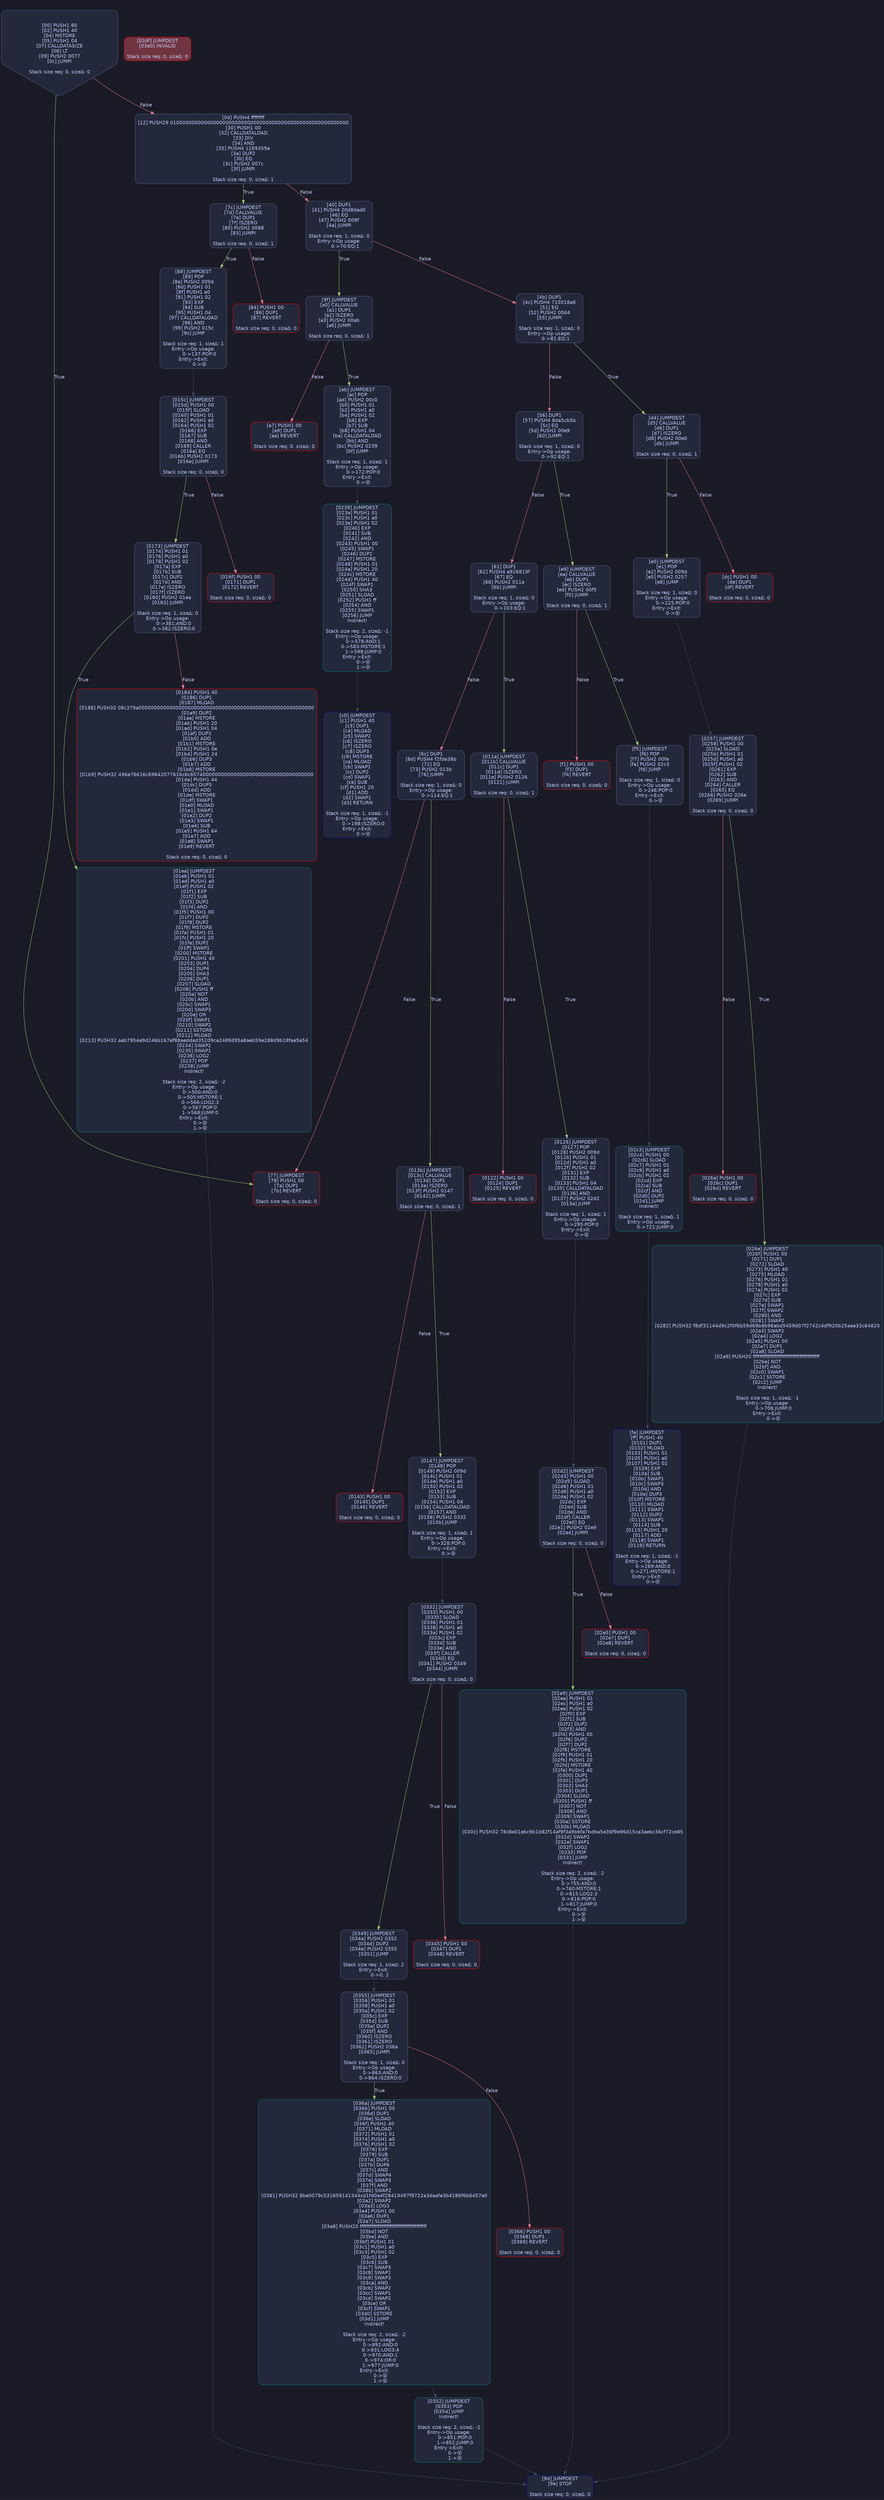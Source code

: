 digraph G {
    node [shape=box, style="filled, rounded", color="#565f89", fontcolor="#c0caf5", fontname="Helvetica", fillcolor="#24283b"];
    edge [color="#414868", fontcolor="#c0caf5", fontname="Helvetica"];
    bgcolor="#1a1b26";
    0 [ label = "[00] PUSH1 80
[02] PUSH1 40
[04] MSTORE
[05] PUSH1 04
[07] CALLDATASIZE
[08] LT
[09] PUSH2 0077
[0c] JUMPI

Stack size req: 0, sizeΔ: 0
" shape = invhouse]
    1 [ label = "[0d] PUSH4 ffffffff
[12] PUSH29 0100000000000000000000000000000000000000000000000000000000
[30] PUSH1 00
[32] CALLDATALOAD
[33] DIV
[34] AND
[35] PUSH4 1269359a
[3a] DUP2
[3b] EQ
[3c] PUSH2 007c
[3f] JUMPI

Stack size req: 0, sizeΔ: 1
"]
    2 [ label = "[40] DUP1
[41] PUSH4 20d8dad0
[46] EQ
[47] PUSH2 009f
[4a] JUMPI

Stack size req: 1, sizeΔ: 0
Entry->Op usage:
	0->70:EQ:1
"]
    3 [ label = "[4b] DUP1
[4c] PUSH4 715018a6
[51] EQ
[52] PUSH2 00d4
[55] JUMPI

Stack size req: 1, sizeΔ: 0
Entry->Op usage:
	0->81:EQ:1
"]
    4 [ label = "[56] DUP1
[57] PUSH4 8da5cb5b
[5c] EQ
[5d] PUSH2 00e9
[60] JUMPI

Stack size req: 1, sizeΔ: 0
Entry->Op usage:
	0->92:EQ:1
"]
    5 [ label = "[61] DUP1
[62] PUSH4 a926819f
[67] EQ
[68] PUSH2 011a
[6b] JUMPI

Stack size req: 1, sizeΔ: 0
Entry->Op usage:
	0->103:EQ:1
"]
    6 [ label = "[6c] DUP1
[6d] PUSH4 f2fde38b
[72] EQ
[73] PUSH2 013b
[76] JUMPI

Stack size req: 1, sizeΔ: 0
Entry->Op usage:
	0->114:EQ:1
"]
    7 [ label = "[77] JUMPDEST
[78] PUSH1 00
[7a] DUP1
[7b] REVERT

Stack size req: 0, sizeΔ: 0
" color = "red"]
    8 [ label = "[7c] JUMPDEST
[7d] CALLVALUE
[7e] DUP1
[7f] ISZERO
[80] PUSH2 0088
[83] JUMPI

Stack size req: 0, sizeΔ: 1
"]
    9 [ label = "[84] PUSH1 00
[86] DUP1
[87] REVERT

Stack size req: 0, sizeΔ: 0
" color = "red"]
    10 [ label = "[88] JUMPDEST
[89] POP
[8a] PUSH2 009d
[8d] PUSH1 01
[8f] PUSH1 a0
[91] PUSH1 02
[93] EXP
[94] SUB
[95] PUSH1 04
[97] CALLDATALOAD
[98] AND
[99] PUSH2 015c
[9c] JUMP

Stack size req: 1, sizeΔ: 1
Entry->Op usage:
	0->137:POP:0
Entry->Exit:
	0->😵
"]
    11 [ label = "[9d] JUMPDEST
[9e] STOP

Stack size req: 0, sizeΔ: 0
" color = "darkblue"]
    12 [ label = "[9f] JUMPDEST
[a0] CALLVALUE
[a1] DUP1
[a2] ISZERO
[a3] PUSH2 00ab
[a6] JUMPI

Stack size req: 0, sizeΔ: 1
"]
    13 [ label = "[a7] PUSH1 00
[a9] DUP1
[aa] REVERT

Stack size req: 0, sizeΔ: 0
" color = "red"]
    14 [ label = "[ab] JUMPDEST
[ac] POP
[ad] PUSH2 00c0
[b0] PUSH1 01
[b2] PUSH1 a0
[b4] PUSH1 02
[b6] EXP
[b7] SUB
[b8] PUSH1 04
[ba] CALLDATALOAD
[bb] AND
[bc] PUSH2 0239
[bf] JUMP

Stack size req: 1, sizeΔ: 1
Entry->Op usage:
	0->172:POP:0
Entry->Exit:
	0->😵
"]
    15 [ label = "[c0] JUMPDEST
[c1] PUSH1 40
[c3] DUP1
[c4] MLOAD
[c5] SWAP2
[c6] ISZERO
[c7] ISZERO
[c8] DUP3
[c9] MSTORE
[ca] MLOAD
[cb] SWAP1
[cc] DUP2
[cd] SWAP1
[ce] SUB
[cf] PUSH1 20
[d1] ADD
[d2] SWAP1
[d3] RETURN

Stack size req: 1, sizeΔ: -1
Entry->Op usage:
	0->198:ISZERO:0
Entry->Exit:
	0->😵
" color = "darkblue"]
    16 [ label = "[d4] JUMPDEST
[d5] CALLVALUE
[d6] DUP1
[d7] ISZERO
[d8] PUSH2 00e0
[db] JUMPI

Stack size req: 0, sizeΔ: 1
"]
    17 [ label = "[dc] PUSH1 00
[de] DUP1
[df] REVERT

Stack size req: 0, sizeΔ: 0
" color = "red"]
    18 [ label = "[e0] JUMPDEST
[e1] POP
[e2] PUSH2 009d
[e5] PUSH2 0257
[e8] JUMP

Stack size req: 1, sizeΔ: 0
Entry->Op usage:
	0->225:POP:0
Entry->Exit:
	0->😵
"]
    19 [ label = "[e9] JUMPDEST
[ea] CALLVALUE
[eb] DUP1
[ec] ISZERO
[ed] PUSH2 00f5
[f0] JUMPI

Stack size req: 0, sizeΔ: 1
"]
    20 [ label = "[f1] PUSH1 00
[f3] DUP1
[f4] REVERT

Stack size req: 0, sizeΔ: 0
" color = "red"]
    21 [ label = "[f5] JUMPDEST
[f6] POP
[f7] PUSH2 00fe
[fa] PUSH2 02c3
[fd] JUMP

Stack size req: 1, sizeΔ: 0
Entry->Op usage:
	0->246:POP:0
Entry->Exit:
	0->😵
"]
    22 [ label = "[fe] JUMPDEST
[ff] PUSH1 40
[0101] DUP1
[0102] MLOAD
[0103] PUSH1 01
[0105] PUSH1 a0
[0107] PUSH1 02
[0109] EXP
[010a] SUB
[010b] SWAP1
[010c] SWAP3
[010d] AND
[010e] DUP3
[010f] MSTORE
[0110] MLOAD
[0111] SWAP1
[0112] DUP2
[0113] SWAP1
[0114] SUB
[0115] PUSH1 20
[0117] ADD
[0118] SWAP1
[0119] RETURN

Stack size req: 1, sizeΔ: -1
Entry->Op usage:
	0->269:AND:0
	0->271:MSTORE:1
Entry->Exit:
	0->😵
" color = "darkblue"]
    23 [ label = "[011a] JUMPDEST
[011b] CALLVALUE
[011c] DUP1
[011d] ISZERO
[011e] PUSH2 0126
[0121] JUMPI

Stack size req: 0, sizeΔ: 1
"]
    24 [ label = "[0122] PUSH1 00
[0124] DUP1
[0125] REVERT

Stack size req: 0, sizeΔ: 0
" color = "red"]
    25 [ label = "[0126] JUMPDEST
[0127] POP
[0128] PUSH2 009d
[012b] PUSH1 01
[012d] PUSH1 a0
[012f] PUSH1 02
[0131] EXP
[0132] SUB
[0133] PUSH1 04
[0135] CALLDATALOAD
[0136] AND
[0137] PUSH2 02d2
[013a] JUMP

Stack size req: 1, sizeΔ: 1
Entry->Op usage:
	0->295:POP:0
Entry->Exit:
	0->😵
"]
    26 [ label = "[013b] JUMPDEST
[013c] CALLVALUE
[013d] DUP1
[013e] ISZERO
[013f] PUSH2 0147
[0142] JUMPI

Stack size req: 0, sizeΔ: 1
"]
    27 [ label = "[0143] PUSH1 00
[0145] DUP1
[0146] REVERT

Stack size req: 0, sizeΔ: 0
" color = "red"]
    28 [ label = "[0147] JUMPDEST
[0148] POP
[0149] PUSH2 009d
[014c] PUSH1 01
[014e] PUSH1 a0
[0150] PUSH1 02
[0152] EXP
[0153] SUB
[0154] PUSH1 04
[0156] CALLDATALOAD
[0157] AND
[0158] PUSH2 0332
[015b] JUMP

Stack size req: 1, sizeΔ: 1
Entry->Op usage:
	0->328:POP:0
Entry->Exit:
	0->😵
"]
    29 [ label = "[015c] JUMPDEST
[015d] PUSH1 00
[015f] SLOAD
[0160] PUSH1 01
[0162] PUSH1 a0
[0164] PUSH1 02
[0166] EXP
[0167] SUB
[0168] AND
[0169] CALLER
[016a] EQ
[016b] PUSH2 0173
[016e] JUMPI

Stack size req: 0, sizeΔ: 0
"]
    30 [ label = "[016f] PUSH1 00
[0171] DUP1
[0172] REVERT

Stack size req: 0, sizeΔ: 0
" color = "red"]
    31 [ label = "[0173] JUMPDEST
[0174] PUSH1 01
[0176] PUSH1 a0
[0178] PUSH1 02
[017a] EXP
[017b] SUB
[017c] DUP2
[017d] AND
[017e] ISZERO
[017f] ISZERO
[0180] PUSH2 01ea
[0183] JUMPI

Stack size req: 1, sizeΔ: 0
Entry->Op usage:
	0->381:AND:0
	0->382:ISZERO:0
"]
    32 [ label = "[0184] PUSH1 40
[0186] DUP1
[0187] MLOAD
[0188] PUSH32 08c379a000000000000000000000000000000000000000000000000000000000
[01a9] DUP2
[01aa] MSTORE
[01ab] PUSH1 20
[01ad] PUSH1 04
[01af] DUP3
[01b0] ADD
[01b1] MSTORE
[01b2] PUSH1 0e
[01b4] PUSH1 24
[01b6] DUP3
[01b7] ADD
[01b8] MSTORE
[01b9] PUSH32 496e76616c69642077616c6c6574000000000000000000000000000000000000
[01da] PUSH1 44
[01dc] DUP3
[01dd] ADD
[01de] MSTORE
[01df] SWAP1
[01e0] MLOAD
[01e1] SWAP1
[01e2] DUP2
[01e3] SWAP1
[01e4] SUB
[01e5] PUSH1 64
[01e7] ADD
[01e8] SWAP1
[01e9] REVERT

Stack size req: 0, sizeΔ: 0
" color = "red"]
    33 [ label = "[01ea] JUMPDEST
[01eb] PUSH1 01
[01ed] PUSH1 a0
[01ef] PUSH1 02
[01f1] EXP
[01f2] SUB
[01f3] DUP2
[01f4] AND
[01f5] PUSH1 00
[01f7] DUP2
[01f8] DUP2
[01f9] MSTORE
[01fa] PUSH1 01
[01fc] PUSH1 20
[01fe] DUP2
[01ff] SWAP1
[0200] MSTORE
[0201] PUSH1 40
[0203] DUP1
[0204] DUP4
[0205] SHA3
[0206] DUP1
[0207] SLOAD
[0208] PUSH1 ff
[020a] NOT
[020b] AND
[020c] SWAP1
[020d] SWAP3
[020e] OR
[020f] SWAP1
[0210] SWAP2
[0211] SSTORE
[0212] MLOAD
[0213] PUSH32 aab7954e9d246b167ef88aeddad35209ca2489d95a8aeb59e288d9b19fae5a54
[0234] SWAP2
[0235] SWAP1
[0236] LOG2
[0237] POP
[0238] JUMP
Indirect!

Stack size req: 2, sizeΔ: -2
Entry->Op usage:
	0->500:AND:0
	0->505:MSTORE:1
	0->566:LOG2:3
	0->567:POP:0
	1->568:JUMP:0
Entry->Exit:
	0->😵
	1->😵
" color = "teal"]
    34 [ label = "[0239] JUMPDEST
[023a] PUSH1 01
[023c] PUSH1 a0
[023e] PUSH1 02
[0240] EXP
[0241] SUB
[0242] AND
[0243] PUSH1 00
[0245] SWAP1
[0246] DUP2
[0247] MSTORE
[0248] PUSH1 01
[024a] PUSH1 20
[024c] MSTORE
[024d] PUSH1 40
[024f] SWAP1
[0250] SHA3
[0251] SLOAD
[0252] PUSH1 ff
[0254] AND
[0255] SWAP1
[0256] JUMP
Indirect!

Stack size req: 2, sizeΔ: -1
Entry->Op usage:
	0->578:AND:1
	0->583:MSTORE:1
	1->598:JUMP:0
Entry->Exit:
	0->😵
	1->😵
" color = "teal"]
    35 [ label = "[0257] JUMPDEST
[0258] PUSH1 00
[025a] SLOAD
[025b] PUSH1 01
[025d] PUSH1 a0
[025f] PUSH1 02
[0261] EXP
[0262] SUB
[0263] AND
[0264] CALLER
[0265] EQ
[0266] PUSH2 026e
[0269] JUMPI

Stack size req: 0, sizeΔ: 0
"]
    36 [ label = "[026a] PUSH1 00
[026c] DUP1
[026d] REVERT

Stack size req: 0, sizeΔ: 0
" color = "red"]
    37 [ label = "[026e] JUMPDEST
[026f] PUSH1 00
[0271] DUP1
[0272] SLOAD
[0273] PUSH1 40
[0275] MLOAD
[0276] PUSH1 01
[0278] PUSH1 a0
[027a] PUSH1 02
[027c] EXP
[027d] SUB
[027e] SWAP1
[027f] SWAP2
[0280] AND
[0281] SWAP2
[0282] PUSH32 f8df31144d9c2f0f6b59d69b8b98abd5459d07f2742c4df920b25aae33c64820
[02a3] SWAP2
[02a4] LOG2
[02a5] PUSH1 00
[02a7] DUP1
[02a8] SLOAD
[02a9] PUSH20 ffffffffffffffffffffffffffffffffffffffff
[02be] NOT
[02bf] AND
[02c0] SWAP1
[02c1] SSTORE
[02c2] JUMP
Indirect!

Stack size req: 1, sizeΔ: -1
Entry->Op usage:
	0->706:JUMP:0
Entry->Exit:
	0->😵
" color = "teal"]
    38 [ label = "[02c3] JUMPDEST
[02c4] PUSH1 00
[02c6] SLOAD
[02c7] PUSH1 01
[02c9] PUSH1 a0
[02cb] PUSH1 02
[02cd] EXP
[02ce] SUB
[02cf] AND
[02d0] DUP2
[02d1] JUMP
Indirect!

Stack size req: 1, sizeΔ: 1
Entry->Op usage:
	0->721:JUMP:0
" color = "teal"]
    39 [ label = "[02d2] JUMPDEST
[02d3] PUSH1 00
[02d5] SLOAD
[02d6] PUSH1 01
[02d8] PUSH1 a0
[02da] PUSH1 02
[02dc] EXP
[02dd] SUB
[02de] AND
[02df] CALLER
[02e0] EQ
[02e1] PUSH2 02e9
[02e4] JUMPI

Stack size req: 0, sizeΔ: 0
"]
    40 [ label = "[02e5] PUSH1 00
[02e7] DUP1
[02e8] REVERT

Stack size req: 0, sizeΔ: 0
" color = "red"]
    41 [ label = "[02e9] JUMPDEST
[02ea] PUSH1 01
[02ec] PUSH1 a0
[02ee] PUSH1 02
[02f0] EXP
[02f1] SUB
[02f2] DUP2
[02f3] AND
[02f4] PUSH1 00
[02f6] DUP2
[02f7] DUP2
[02f8] MSTORE
[02f9] PUSH1 01
[02fb] PUSH1 20
[02fd] MSTORE
[02fe] PUSH1 40
[0300] DUP1
[0301] DUP3
[0302] SHA3
[0303] DUP1
[0304] SLOAD
[0305] PUSH1 ff
[0307] NOT
[0308] AND
[0309] SWAP1
[030a] SSTORE
[030b] MLOAD
[030c] PUSH32 78c8e01ebc9b1b82f14af9f3a9b6fa7bdba5e36f9e96d15ca3aebc36cf72ce85
[032d] SWAP2
[032e] SWAP1
[032f] LOG2
[0330] POP
[0331] JUMP
Indirect!

Stack size req: 2, sizeΔ: -2
Entry->Op usage:
	0->755:AND:0
	0->760:MSTORE:1
	0->815:LOG2:3
	0->816:POP:0
	1->817:JUMP:0
Entry->Exit:
	0->😵
	1->😵
" color = "teal"]
    42 [ label = "[0332] JUMPDEST
[0333] PUSH1 00
[0335] SLOAD
[0336] PUSH1 01
[0338] PUSH1 a0
[033a] PUSH1 02
[033c] EXP
[033d] SUB
[033e] AND
[033f] CALLER
[0340] EQ
[0341] PUSH2 0349
[0344] JUMPI

Stack size req: 0, sizeΔ: 0
"]
    43 [ label = "[0345] PUSH1 00
[0347] DUP1
[0348] REVERT

Stack size req: 0, sizeΔ: 0
" color = "red"]
    44 [ label = "[0349] JUMPDEST
[034a] PUSH2 0352
[034d] DUP2
[034e] PUSH2 0355
[0351] JUMP

Stack size req: 1, sizeΔ: 2
Entry->Exit:
	0->0, 2
"]
    45 [ label = "[0352] JUMPDEST
[0353] POP
[0354] JUMP
Indirect!

Stack size req: 2, sizeΔ: -2
Entry->Op usage:
	0->851:POP:0
	1->852:JUMP:0
Entry->Exit:
	0->😵
	1->😵
" color = "teal"]
    46 [ label = "[0355] JUMPDEST
[0356] PUSH1 01
[0358] PUSH1 a0
[035a] PUSH1 02
[035c] EXP
[035d] SUB
[035e] DUP2
[035f] AND
[0360] ISZERO
[0361] ISZERO
[0362] PUSH2 036a
[0365] JUMPI

Stack size req: 1, sizeΔ: 0
Entry->Op usage:
	0->863:AND:0
	0->864:ISZERO:0
"]
    47 [ label = "[0366] PUSH1 00
[0368] DUP1
[0369] REVERT

Stack size req: 0, sizeΔ: 0
" color = "red"]
    48 [ label = "[036a] JUMPDEST
[036b] PUSH1 00
[036d] DUP1
[036e] SLOAD
[036f] PUSH1 40
[0371] MLOAD
[0372] PUSH1 01
[0374] PUSH1 a0
[0376] PUSH1 02
[0378] EXP
[0379] SUB
[037a] DUP1
[037b] DUP6
[037c] AND
[037d] SWAP4
[037e] SWAP3
[037f] AND
[0380] SWAP2
[0381] PUSH32 8be0079c531659141344cd1fd0a4f28419497f9722a3daafe3b4186f6b6457e0
[03a2] SWAP2
[03a3] LOG3
[03a4] PUSH1 00
[03a6] DUP1
[03a7] SLOAD
[03a8] PUSH20 ffffffffffffffffffffffffffffffffffffffff
[03bd] NOT
[03be] AND
[03bf] PUSH1 01
[03c1] PUSH1 a0
[03c3] PUSH1 02
[03c5] EXP
[03c6] SUB
[03c7] SWAP3
[03c8] SWAP1
[03c9] SWAP3
[03ca] AND
[03cb] SWAP2
[03cc] SWAP1
[03cd] SWAP2
[03ce] OR
[03cf] SWAP1
[03d0] SSTORE
[03d1] JUMP
Indirect!

Stack size req: 2, sizeΔ: -2
Entry->Op usage:
	0->892:AND:0
	0->931:LOG3:4
	0->970:AND:1
	0->974:OR:0
	1->977:JUMP:0
Entry->Exit:
	0->😵
	1->😵
" color = "teal"]
    49 [ label = "[03df] JUMPDEST
[03e0] INVALID

Stack size req: 0, sizeΔ: 0
" color = "red" fillcolor = "#703440"]
    0 -> 1 [ label = "False" color = "#f7768e"]
    0 -> 7 [ label = "True" color = "#9ece6a"]
    1 -> 2 [ label = "False" color = "#f7768e"]
    1 -> 8 [ label = "True" color = "#9ece6a"]
    2 -> 3 [ label = "False" color = "#f7768e"]
    2 -> 12 [ label = "True" color = "#9ece6a"]
    3 -> 4 [ label = "False" color = "#f7768e"]
    3 -> 16 [ label = "True" color = "#9ece6a"]
    4 -> 5 [ label = "False" color = "#f7768e"]
    4 -> 19 [ label = "True" color = "#9ece6a"]
    5 -> 6 [ label = "False" color = "#f7768e"]
    5 -> 23 [ label = "True" color = "#9ece6a"]
    6 -> 7 [ label = "False" color = "#f7768e"]
    6 -> 26 [ label = "True" color = "#9ece6a"]
    8 -> 9 [ label = "False" color = "#f7768e"]
    8 -> 10 [ label = "True" color = "#9ece6a"]
    10 -> 29 [ ]
    12 -> 13 [ label = "False" color = "#f7768e"]
    12 -> 14 [ label = "True" color = "#9ece6a"]
    14 -> 34 [ ]
    16 -> 17 [ label = "False" color = "#f7768e"]
    16 -> 18 [ label = "True" color = "#9ece6a"]
    18 -> 35 [ ]
    19 -> 20 [ label = "False" color = "#f7768e"]
    19 -> 21 [ label = "True" color = "#9ece6a"]
    21 -> 38 [ ]
    23 -> 24 [ label = "False" color = "#f7768e"]
    23 -> 25 [ label = "True" color = "#9ece6a"]
    25 -> 39 [ ]
    26 -> 27 [ label = "False" color = "#f7768e"]
    26 -> 28 [ label = "True" color = "#9ece6a"]
    28 -> 42 [ ]
    29 -> 30 [ label = "False" color = "#f7768e"]
    29 -> 31 [ label = "True" color = "#9ece6a"]
    31 -> 32 [ label = "False" color = "#f7768e"]
    31 -> 33 [ label = "True" color = "#9ece6a"]
    35 -> 36 [ label = "False" color = "#f7768e"]
    35 -> 37 [ label = "True" color = "#9ece6a"]
    39 -> 40 [ label = "False" color = "#f7768e"]
    39 -> 41 [ label = "True" color = "#9ece6a"]
    42 -> 43 [ label = "False" color = "#f7768e"]
    42 -> 44 [ label = "True" color = "#9ece6a"]
    44 -> 46 [ ]
    46 -> 47 [ label = "False" color = "#f7768e"]
    46 -> 48 [ label = "True" color = "#9ece6a"]
    33 -> 11 [ ]
    34 -> 15 [ ]
    37 -> 11 [ ]
    38 -> 22 [ ]
    41 -> 11 [ ]
    48 -> 45 [ ]
    45 -> 11 [ ]

}
